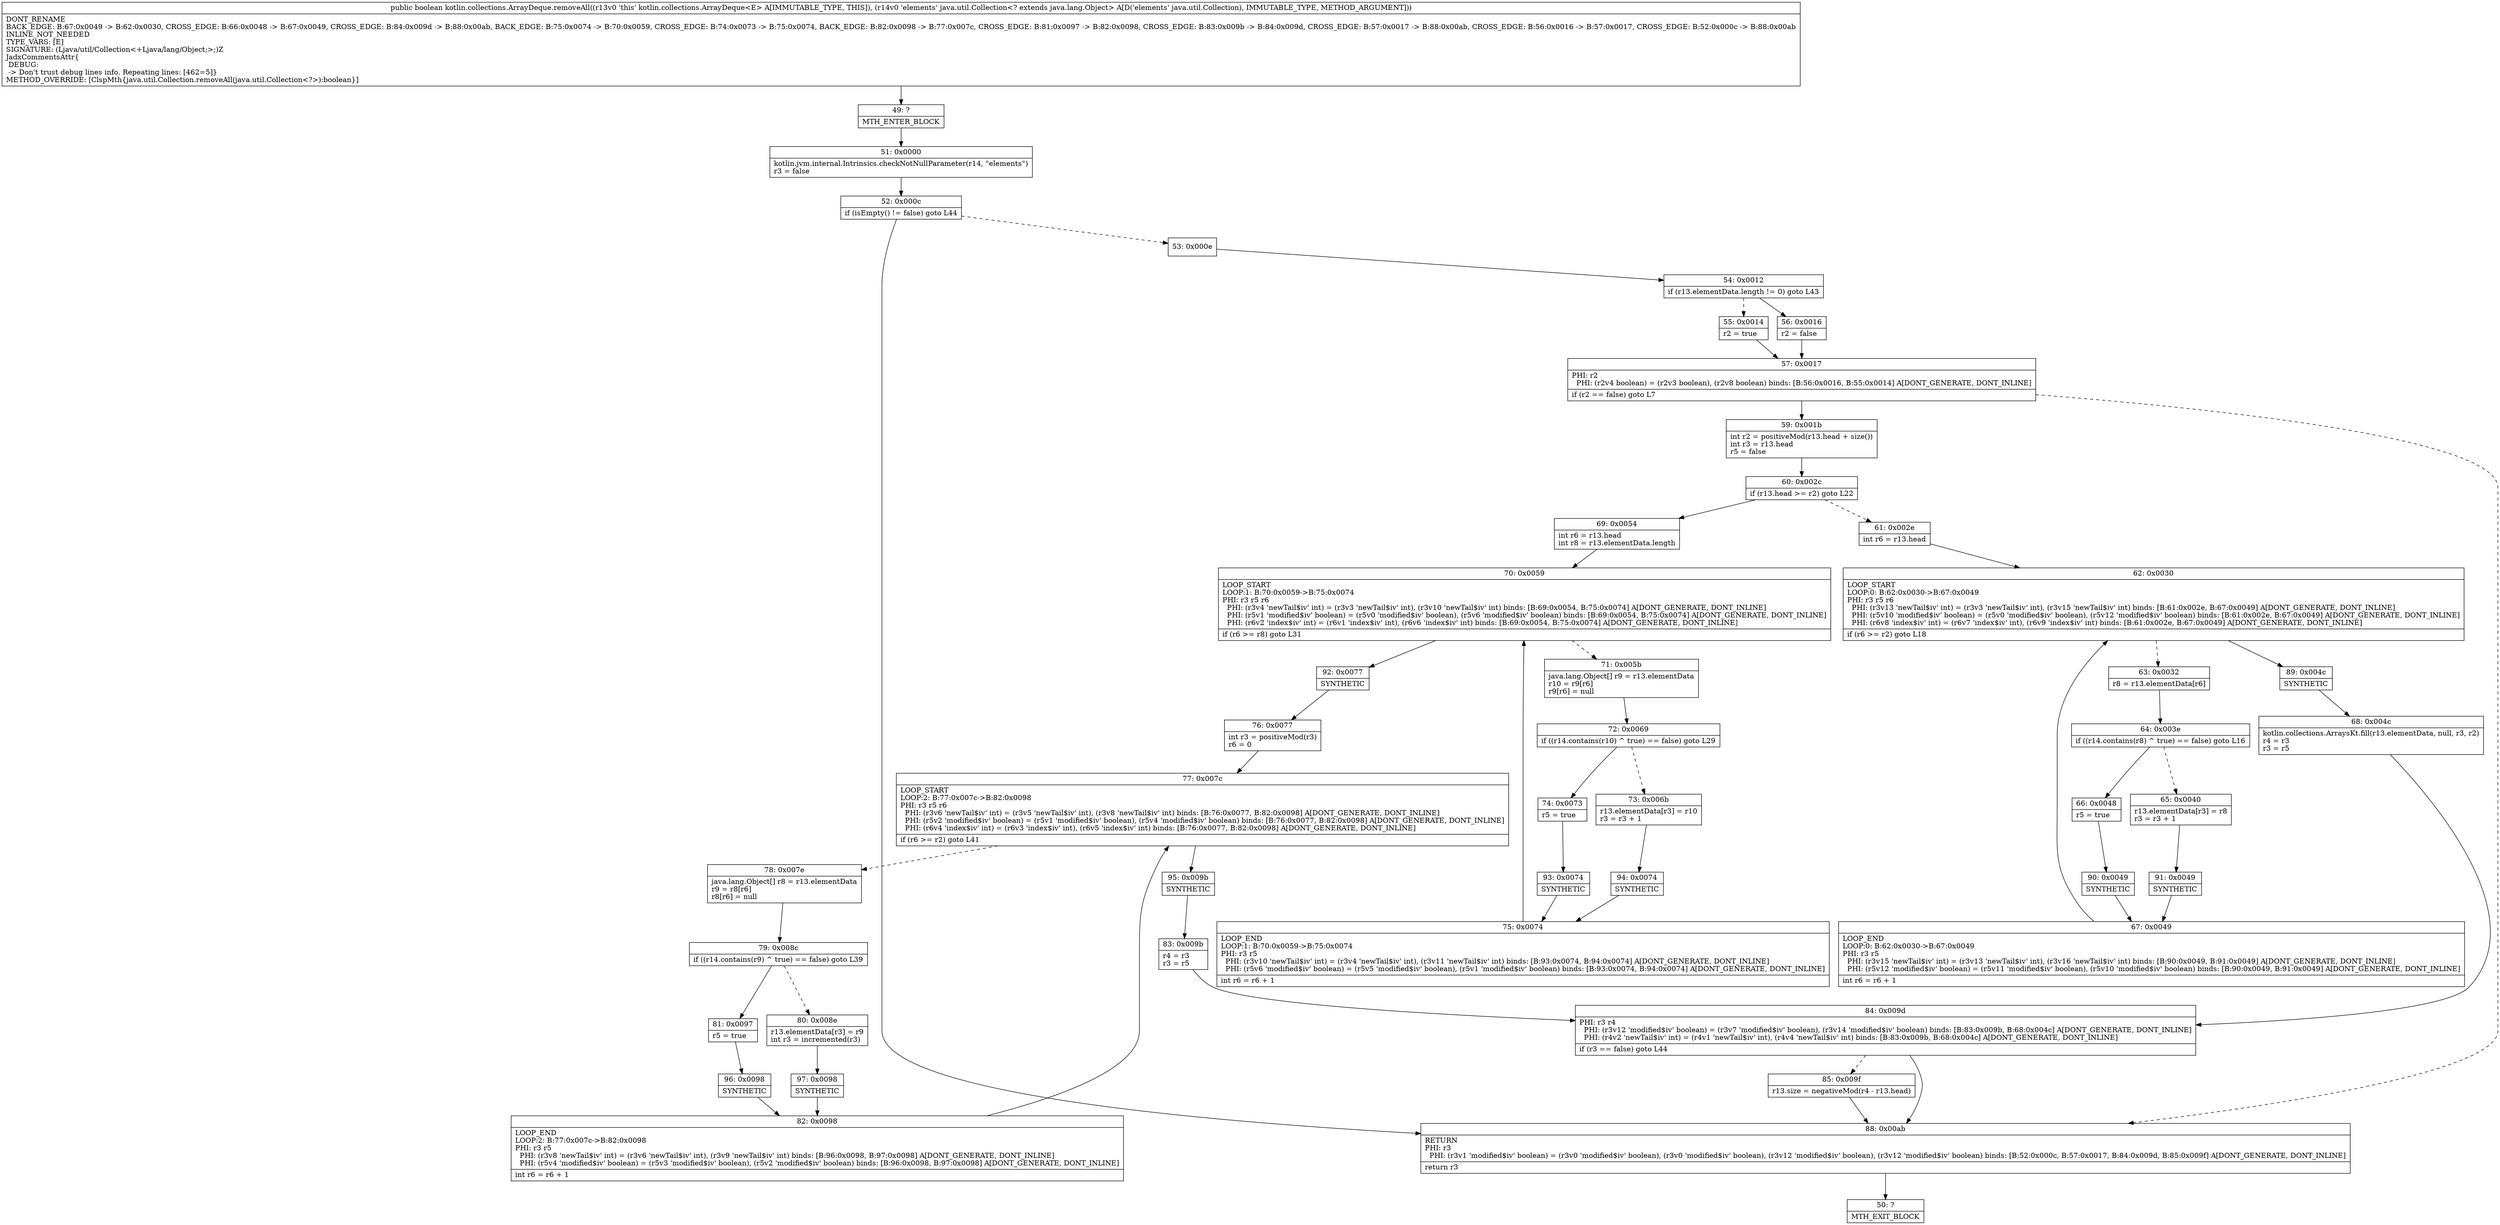 digraph "CFG forkotlin.collections.ArrayDeque.removeAll(Ljava\/util\/Collection;)Z" {
Node_49 [shape=record,label="{49\:\ ?|MTH_ENTER_BLOCK\l}"];
Node_51 [shape=record,label="{51\:\ 0x0000|kotlin.jvm.internal.Intrinsics.checkNotNullParameter(r14, \"elements\")\lr3 = false\l}"];
Node_52 [shape=record,label="{52\:\ 0x000c|if (isEmpty() != false) goto L44\l}"];
Node_53 [shape=record,label="{53\:\ 0x000e}"];
Node_54 [shape=record,label="{54\:\ 0x0012|if (r13.elementData.length != 0) goto L43\l}"];
Node_55 [shape=record,label="{55\:\ 0x0014|r2 = true\l}"];
Node_57 [shape=record,label="{57\:\ 0x0017|PHI: r2 \l  PHI: (r2v4 boolean) = (r2v3 boolean), (r2v8 boolean) binds: [B:56:0x0016, B:55:0x0014] A[DONT_GENERATE, DONT_INLINE]\l|if (r2 == false) goto L7\l}"];
Node_59 [shape=record,label="{59\:\ 0x001b|int r2 = positiveMod(r13.head + size())\lint r3 = r13.head\lr5 = false\l}"];
Node_60 [shape=record,label="{60\:\ 0x002c|if (r13.head \>= r2) goto L22\l}"];
Node_61 [shape=record,label="{61\:\ 0x002e|int r6 = r13.head\l}"];
Node_62 [shape=record,label="{62\:\ 0x0030|LOOP_START\lLOOP:0: B:62:0x0030\-\>B:67:0x0049\lPHI: r3 r5 r6 \l  PHI: (r3v13 'newTail$iv' int) = (r3v3 'newTail$iv' int), (r3v15 'newTail$iv' int) binds: [B:61:0x002e, B:67:0x0049] A[DONT_GENERATE, DONT_INLINE]\l  PHI: (r5v10 'modified$iv' boolean) = (r5v0 'modified$iv' boolean), (r5v12 'modified$iv' boolean) binds: [B:61:0x002e, B:67:0x0049] A[DONT_GENERATE, DONT_INLINE]\l  PHI: (r6v8 'index$iv' int) = (r6v7 'index$iv' int), (r6v9 'index$iv' int) binds: [B:61:0x002e, B:67:0x0049] A[DONT_GENERATE, DONT_INLINE]\l|if (r6 \>= r2) goto L18\l}"];
Node_63 [shape=record,label="{63\:\ 0x0032|r8 = r13.elementData[r6]\l}"];
Node_64 [shape=record,label="{64\:\ 0x003e|if ((r14.contains(r8) ^ true) == false) goto L16\l}"];
Node_65 [shape=record,label="{65\:\ 0x0040|r13.elementData[r3] = r8\lr3 = r3 + 1\l}"];
Node_91 [shape=record,label="{91\:\ 0x0049|SYNTHETIC\l}"];
Node_67 [shape=record,label="{67\:\ 0x0049|LOOP_END\lLOOP:0: B:62:0x0030\-\>B:67:0x0049\lPHI: r3 r5 \l  PHI: (r3v15 'newTail$iv' int) = (r3v13 'newTail$iv' int), (r3v16 'newTail$iv' int) binds: [B:90:0x0049, B:91:0x0049] A[DONT_GENERATE, DONT_INLINE]\l  PHI: (r5v12 'modified$iv' boolean) = (r5v11 'modified$iv' boolean), (r5v10 'modified$iv' boolean) binds: [B:90:0x0049, B:91:0x0049] A[DONT_GENERATE, DONT_INLINE]\l|int r6 = r6 + 1\l}"];
Node_66 [shape=record,label="{66\:\ 0x0048|r5 = true\l}"];
Node_90 [shape=record,label="{90\:\ 0x0049|SYNTHETIC\l}"];
Node_89 [shape=record,label="{89\:\ 0x004c|SYNTHETIC\l}"];
Node_68 [shape=record,label="{68\:\ 0x004c|kotlin.collections.ArraysKt.fill(r13.elementData, null, r3, r2)\lr4 = r3\lr3 = r5\l}"];
Node_84 [shape=record,label="{84\:\ 0x009d|PHI: r3 r4 \l  PHI: (r3v12 'modified$iv' boolean) = (r3v7 'modified$iv' boolean), (r3v14 'modified$iv' boolean) binds: [B:83:0x009b, B:68:0x004c] A[DONT_GENERATE, DONT_INLINE]\l  PHI: (r4v2 'newTail$iv' int) = (r4v1 'newTail$iv' int), (r4v4 'newTail$iv' int) binds: [B:83:0x009b, B:68:0x004c] A[DONT_GENERATE, DONT_INLINE]\l|if (r3 == false) goto L44\l}"];
Node_85 [shape=record,label="{85\:\ 0x009f|r13.size = negativeMod(r4 \- r13.head)\l}"];
Node_69 [shape=record,label="{69\:\ 0x0054|int r6 = r13.head\lint r8 = r13.elementData.length\l}"];
Node_70 [shape=record,label="{70\:\ 0x0059|LOOP_START\lLOOP:1: B:70:0x0059\-\>B:75:0x0074\lPHI: r3 r5 r6 \l  PHI: (r3v4 'newTail$iv' int) = (r3v3 'newTail$iv' int), (r3v10 'newTail$iv' int) binds: [B:69:0x0054, B:75:0x0074] A[DONT_GENERATE, DONT_INLINE]\l  PHI: (r5v1 'modified$iv' boolean) = (r5v0 'modified$iv' boolean), (r5v6 'modified$iv' boolean) binds: [B:69:0x0054, B:75:0x0074] A[DONT_GENERATE, DONT_INLINE]\l  PHI: (r6v2 'index$iv' int) = (r6v1 'index$iv' int), (r6v6 'index$iv' int) binds: [B:69:0x0054, B:75:0x0074] A[DONT_GENERATE, DONT_INLINE]\l|if (r6 \>= r8) goto L31\l}"];
Node_71 [shape=record,label="{71\:\ 0x005b|java.lang.Object[] r9 = r13.elementData\lr10 = r9[r6]\lr9[r6] = null\l}"];
Node_72 [shape=record,label="{72\:\ 0x0069|if ((r14.contains(r10) ^ true) == false) goto L29\l}"];
Node_73 [shape=record,label="{73\:\ 0x006b|r13.elementData[r3] = r10\lr3 = r3 + 1\l}"];
Node_94 [shape=record,label="{94\:\ 0x0074|SYNTHETIC\l}"];
Node_75 [shape=record,label="{75\:\ 0x0074|LOOP_END\lLOOP:1: B:70:0x0059\-\>B:75:0x0074\lPHI: r3 r5 \l  PHI: (r3v10 'newTail$iv' int) = (r3v4 'newTail$iv' int), (r3v11 'newTail$iv' int) binds: [B:93:0x0074, B:94:0x0074] A[DONT_GENERATE, DONT_INLINE]\l  PHI: (r5v6 'modified$iv' boolean) = (r5v5 'modified$iv' boolean), (r5v1 'modified$iv' boolean) binds: [B:93:0x0074, B:94:0x0074] A[DONT_GENERATE, DONT_INLINE]\l|int r6 = r6 + 1\l}"];
Node_74 [shape=record,label="{74\:\ 0x0073|r5 = true\l}"];
Node_93 [shape=record,label="{93\:\ 0x0074|SYNTHETIC\l}"];
Node_92 [shape=record,label="{92\:\ 0x0077|SYNTHETIC\l}"];
Node_76 [shape=record,label="{76\:\ 0x0077|int r3 = positiveMod(r3)\lr6 = 0\l}"];
Node_77 [shape=record,label="{77\:\ 0x007c|LOOP_START\lLOOP:2: B:77:0x007c\-\>B:82:0x0098\lPHI: r3 r5 r6 \l  PHI: (r3v6 'newTail$iv' int) = (r3v5 'newTail$iv' int), (r3v8 'newTail$iv' int) binds: [B:76:0x0077, B:82:0x0098] A[DONT_GENERATE, DONT_INLINE]\l  PHI: (r5v2 'modified$iv' boolean) = (r5v1 'modified$iv' boolean), (r5v4 'modified$iv' boolean) binds: [B:76:0x0077, B:82:0x0098] A[DONT_GENERATE, DONT_INLINE]\l  PHI: (r6v4 'index$iv' int) = (r6v3 'index$iv' int), (r6v5 'index$iv' int) binds: [B:76:0x0077, B:82:0x0098] A[DONT_GENERATE, DONT_INLINE]\l|if (r6 \>= r2) goto L41\l}"];
Node_78 [shape=record,label="{78\:\ 0x007e|java.lang.Object[] r8 = r13.elementData\lr9 = r8[r6]\lr8[r6] = null\l}"];
Node_79 [shape=record,label="{79\:\ 0x008c|if ((r14.contains(r9) ^ true) == false) goto L39\l}"];
Node_80 [shape=record,label="{80\:\ 0x008e|r13.elementData[r3] = r9\lint r3 = incremented(r3)\l}"];
Node_97 [shape=record,label="{97\:\ 0x0098|SYNTHETIC\l}"];
Node_82 [shape=record,label="{82\:\ 0x0098|LOOP_END\lLOOP:2: B:77:0x007c\-\>B:82:0x0098\lPHI: r3 r5 \l  PHI: (r3v8 'newTail$iv' int) = (r3v6 'newTail$iv' int), (r3v9 'newTail$iv' int) binds: [B:96:0x0098, B:97:0x0098] A[DONT_GENERATE, DONT_INLINE]\l  PHI: (r5v4 'modified$iv' boolean) = (r5v3 'modified$iv' boolean), (r5v2 'modified$iv' boolean) binds: [B:96:0x0098, B:97:0x0098] A[DONT_GENERATE, DONT_INLINE]\l|int r6 = r6 + 1\l}"];
Node_81 [shape=record,label="{81\:\ 0x0097|r5 = true\l}"];
Node_96 [shape=record,label="{96\:\ 0x0098|SYNTHETIC\l}"];
Node_95 [shape=record,label="{95\:\ 0x009b|SYNTHETIC\l}"];
Node_83 [shape=record,label="{83\:\ 0x009b|r4 = r3\lr3 = r5\l}"];
Node_56 [shape=record,label="{56\:\ 0x0016|r2 = false\l}"];
Node_88 [shape=record,label="{88\:\ 0x00ab|RETURN\lPHI: r3 \l  PHI: (r3v1 'modified$iv' boolean) = (r3v0 'modified$iv' boolean), (r3v0 'modified$iv' boolean), (r3v12 'modified$iv' boolean), (r3v12 'modified$iv' boolean) binds: [B:52:0x000c, B:57:0x0017, B:84:0x009d, B:85:0x009f] A[DONT_GENERATE, DONT_INLINE]\l|return r3\l}"];
Node_50 [shape=record,label="{50\:\ ?|MTH_EXIT_BLOCK\l}"];
MethodNode[shape=record,label="{public boolean kotlin.collections.ArrayDeque.removeAll((r13v0 'this' kotlin.collections.ArrayDeque\<E\> A[IMMUTABLE_TYPE, THIS]), (r14v0 'elements' java.util.Collection\<? extends java.lang.Object\> A[D('elements' java.util.Collection), IMMUTABLE_TYPE, METHOD_ARGUMENT]))  | DONT_RENAME\lBACK_EDGE: B:67:0x0049 \-\> B:62:0x0030, CROSS_EDGE: B:66:0x0048 \-\> B:67:0x0049, CROSS_EDGE: B:84:0x009d \-\> B:88:0x00ab, BACK_EDGE: B:75:0x0074 \-\> B:70:0x0059, CROSS_EDGE: B:74:0x0073 \-\> B:75:0x0074, BACK_EDGE: B:82:0x0098 \-\> B:77:0x007c, CROSS_EDGE: B:81:0x0097 \-\> B:82:0x0098, CROSS_EDGE: B:83:0x009b \-\> B:84:0x009d, CROSS_EDGE: B:57:0x0017 \-\> B:88:0x00ab, CROSS_EDGE: B:56:0x0016 \-\> B:57:0x0017, CROSS_EDGE: B:52:0x000c \-\> B:88:0x00ab\lINLINE_NOT_NEEDED\lTYPE_VARS: [E]\lSIGNATURE: (Ljava\/util\/Collection\<+Ljava\/lang\/Object;\>;)Z\lJadxCommentsAttr\{\l DEBUG: \l \-\> Don't trust debug lines info. Repeating lines: [462=5]\}\lMETHOD_OVERRIDE: [ClspMth\{java.util.Collection.removeAll(java.util.Collection\<?\>):boolean\}]\l}"];
MethodNode -> Node_49;Node_49 -> Node_51;
Node_51 -> Node_52;
Node_52 -> Node_53[style=dashed];
Node_52 -> Node_88;
Node_53 -> Node_54;
Node_54 -> Node_55[style=dashed];
Node_54 -> Node_56;
Node_55 -> Node_57;
Node_57 -> Node_59;
Node_57 -> Node_88[style=dashed];
Node_59 -> Node_60;
Node_60 -> Node_61[style=dashed];
Node_60 -> Node_69;
Node_61 -> Node_62;
Node_62 -> Node_63[style=dashed];
Node_62 -> Node_89;
Node_63 -> Node_64;
Node_64 -> Node_65[style=dashed];
Node_64 -> Node_66;
Node_65 -> Node_91;
Node_91 -> Node_67;
Node_67 -> Node_62;
Node_66 -> Node_90;
Node_90 -> Node_67;
Node_89 -> Node_68;
Node_68 -> Node_84;
Node_84 -> Node_85[style=dashed];
Node_84 -> Node_88;
Node_85 -> Node_88;
Node_69 -> Node_70;
Node_70 -> Node_71[style=dashed];
Node_70 -> Node_92;
Node_71 -> Node_72;
Node_72 -> Node_73[style=dashed];
Node_72 -> Node_74;
Node_73 -> Node_94;
Node_94 -> Node_75;
Node_75 -> Node_70;
Node_74 -> Node_93;
Node_93 -> Node_75;
Node_92 -> Node_76;
Node_76 -> Node_77;
Node_77 -> Node_78[style=dashed];
Node_77 -> Node_95;
Node_78 -> Node_79;
Node_79 -> Node_80[style=dashed];
Node_79 -> Node_81;
Node_80 -> Node_97;
Node_97 -> Node_82;
Node_82 -> Node_77;
Node_81 -> Node_96;
Node_96 -> Node_82;
Node_95 -> Node_83;
Node_83 -> Node_84;
Node_56 -> Node_57;
Node_88 -> Node_50;
}


